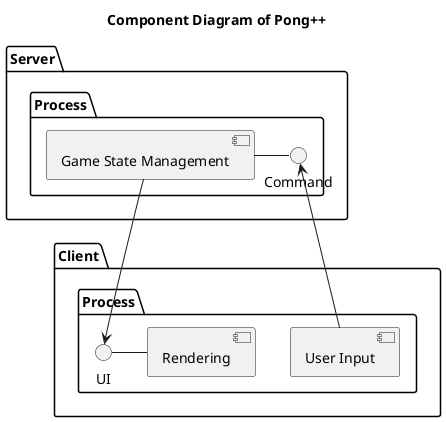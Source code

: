 @startuml

title "Component Diagram of Pong++"

package Server {
    folder "Process" as serverProcess {
        [Game State Management]
        Command -left- [Game State Management]
    }
}

package Client {
    folder "Process" as clientProcess {
        [Rendering] -right- UI
        [Game State Management] -down-> UI
        [User Input] -up-> Command
    }
}

@enduml